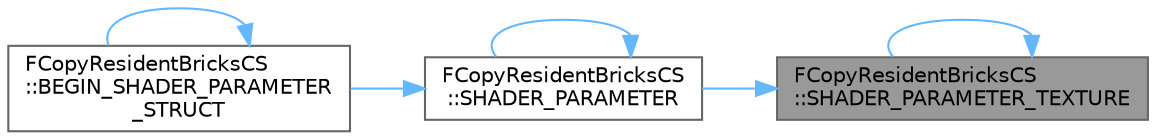 digraph "FCopyResidentBricksCS::SHADER_PARAMETER_TEXTURE"
{
 // INTERACTIVE_SVG=YES
 // LATEX_PDF_SIZE
  bgcolor="transparent";
  edge [fontname=Helvetica,fontsize=10,labelfontname=Helvetica,labelfontsize=10];
  node [fontname=Helvetica,fontsize=10,shape=box,height=0.2,width=0.4];
  rankdir="RL";
  Node1 [id="Node000001",label="FCopyResidentBricksCS\l::SHADER_PARAMETER_TEXTURE",height=0.2,width=0.4,color="gray40", fillcolor="grey60", style="filled", fontcolor="black",tooltip=" "];
  Node1 -> Node2 [id="edge1_Node000001_Node000002",dir="back",color="steelblue1",style="solid",tooltip=" "];
  Node2 [id="Node000002",label="FCopyResidentBricksCS\l::SHADER_PARAMETER",height=0.2,width=0.4,color="grey40", fillcolor="white", style="filled",URL="$d1/d6b/classFCopyResidentBricksCS.html#a1556a4921d8b9def3ab855d5b46c39fb",tooltip=" "];
  Node2 -> Node3 [id="edge2_Node000002_Node000003",dir="back",color="steelblue1",style="solid",tooltip=" "];
  Node3 [id="Node000003",label="FCopyResidentBricksCS\l::BEGIN_SHADER_PARAMETER\l_STRUCT",height=0.2,width=0.4,color="grey40", fillcolor="white", style="filled",URL="$d1/d6b/classFCopyResidentBricksCS.html#a0508239f858ccd0b3d00378a060b58cc",tooltip=" "];
  Node3 -> Node3 [id="edge3_Node000003_Node000003",dir="back",color="steelblue1",style="solid",tooltip=" "];
  Node2 -> Node2 [id="edge4_Node000002_Node000002",dir="back",color="steelblue1",style="solid",tooltip=" "];
  Node1 -> Node1 [id="edge5_Node000001_Node000001",dir="back",color="steelblue1",style="solid",tooltip=" "];
}
